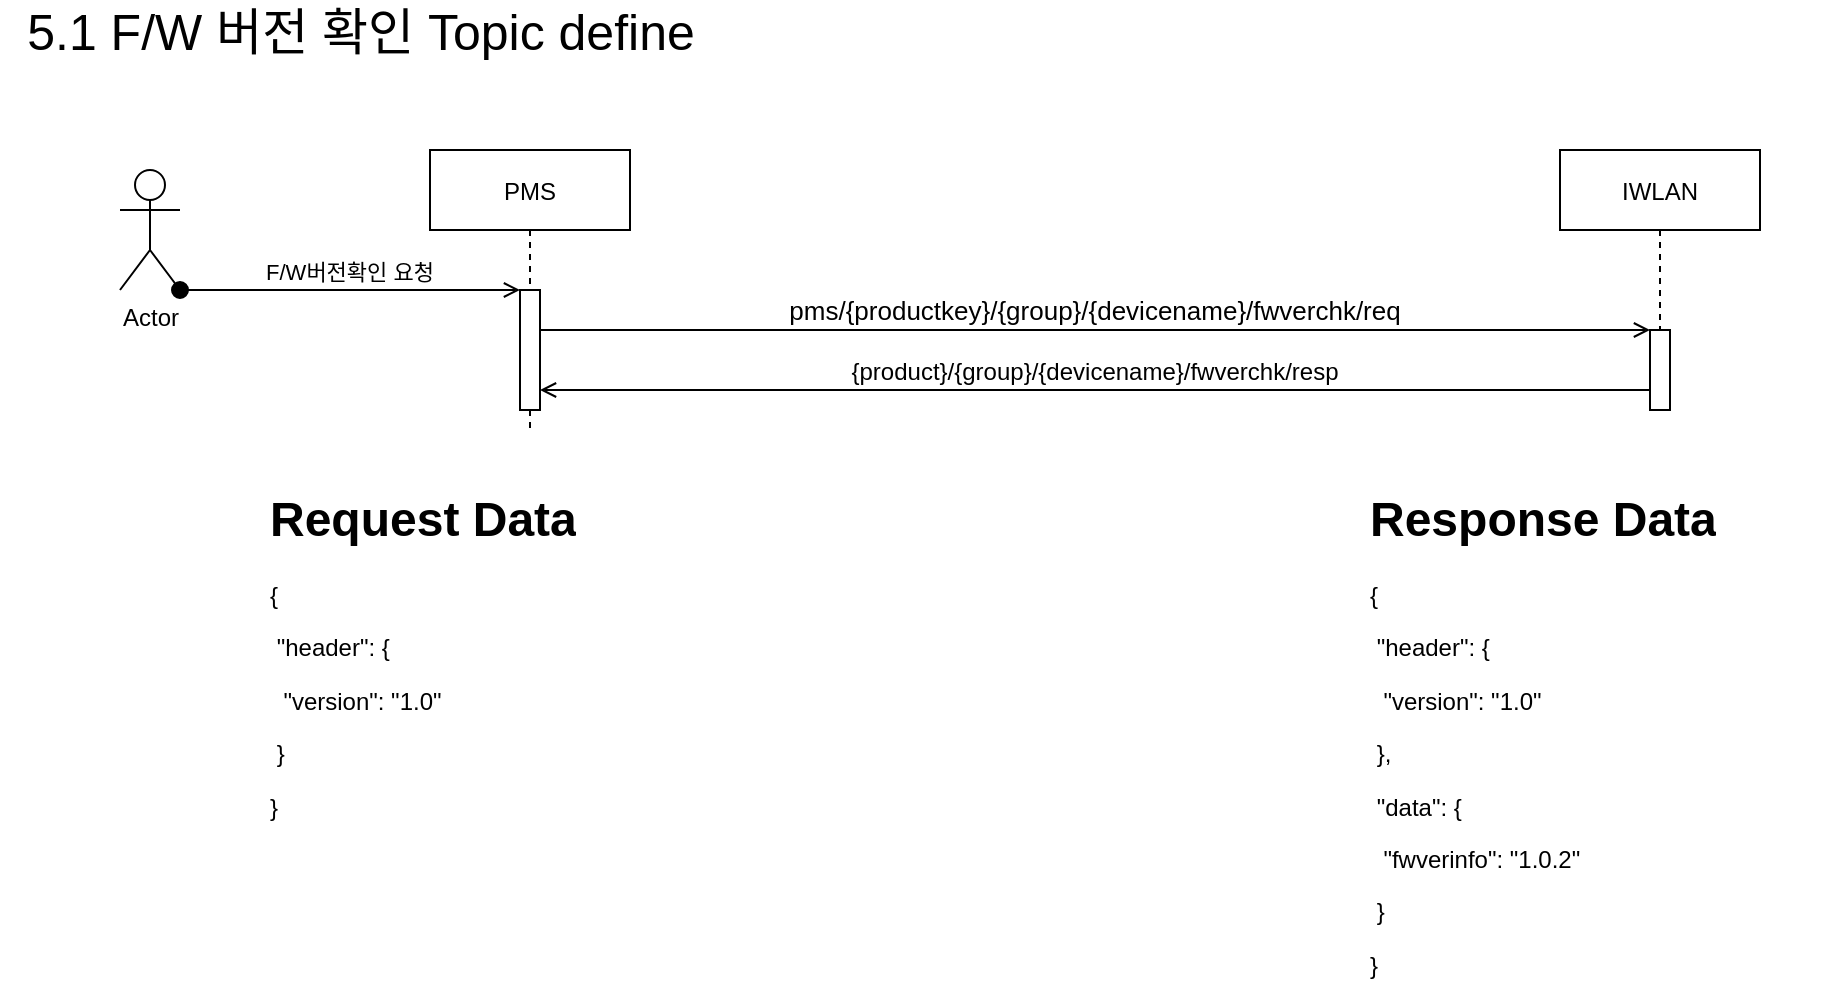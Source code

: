 <mxfile version="14.8.5" type="github" pages="2">
  <diagram id="kgpKYQtTHZ0yAKxKKP6v" name="5.1 F/W 버전 확인 Topic define">
    <mxGraphModel dx="1426" dy="815" grid="1" gridSize="10" guides="1" tooltips="1" connect="1" arrows="1" fold="1" page="1" pageScale="1" pageWidth="1169" pageHeight="827" math="0" shadow="0">
      <root>
        <mxCell id="0" />
        <mxCell id="1" parent="0" />
        <mxCell id="3nuBFxr9cyL0pnOWT2aG-1" value="PMS" style="shape=umlLifeline;perimeter=lifelinePerimeter;container=1;collapsible=0;recursiveResize=0;rounded=0;shadow=0;strokeWidth=1;" parent="1" vertex="1">
          <mxGeometry x="255" y="100" width="100" height="140" as="geometry" />
        </mxCell>
        <mxCell id="3nuBFxr9cyL0pnOWT2aG-2" value="" style="points=[];perimeter=orthogonalPerimeter;rounded=0;shadow=0;strokeWidth=1;" parent="3nuBFxr9cyL0pnOWT2aG-1" vertex="1">
          <mxGeometry x="45" y="70" width="10" height="60" as="geometry" />
        </mxCell>
        <mxCell id="3nuBFxr9cyL0pnOWT2aG-8" value="pms/{productkey}/{group}/{devicename}/fwverchk/req" style="verticalAlign=bottom;endArrow=open;entryX=0;entryY=0;shadow=0;strokeWidth=1;fontSize=13;fontStyle=0;endFill=0;" parent="1" edge="1">
          <mxGeometry relative="1" as="geometry">
            <mxPoint x="310" y="190.0" as="sourcePoint" />
            <mxPoint x="865" y="190.0" as="targetPoint" />
          </mxGeometry>
        </mxCell>
        <mxCell id="3nuBFxr9cyL0pnOWT2aG-9" value="{product}/{group}/{devicename}/fwverchk/resp" style="verticalAlign=bottom;endArrow=open;entryX=1;entryY=0;shadow=0;strokeWidth=1;fontSize=12;endFill=0;" parent="1" source="3nuBFxr9cyL0pnOWT2aG-6" edge="1">
          <mxGeometry relative="1" as="geometry">
            <mxPoint x="860" y="220" as="sourcePoint" />
            <mxPoint x="310" y="220" as="targetPoint" />
          </mxGeometry>
        </mxCell>
        <mxCell id="5kBYfJOK7Zqod7wVKw6P-1" value="Actor" style="shape=umlActor;verticalLabelPosition=bottom;verticalAlign=top;html=1;outlineConnect=0;" parent="1" vertex="1">
          <mxGeometry x="100" y="110" width="30" height="60" as="geometry" />
        </mxCell>
        <mxCell id="3nuBFxr9cyL0pnOWT2aG-3" value="F/W버전확인 요청" style="verticalAlign=bottom;startArrow=oval;endArrow=open;startSize=8;shadow=0;strokeWidth=1;exitX=1;exitY=1;exitDx=0;exitDy=0;exitPerimeter=0;endFill=0;" parent="1" source="5kBYfJOK7Zqod7wVKw6P-1" target="3nuBFxr9cyL0pnOWT2aG-2" edge="1">
          <mxGeometry relative="1" as="geometry">
            <mxPoint x="240" y="170" as="sourcePoint" />
          </mxGeometry>
        </mxCell>
        <mxCell id="5kBYfJOK7Zqod7wVKw6P-3" value="&lt;font style=&quot;font-size: 25px&quot;&gt;5.1 F/W 버전 확인 Topic define&lt;/font&gt;" style="text;html=1;align=center;verticalAlign=middle;resizable=0;points=[];autosize=1;strokeColor=none;" parent="1" vertex="1">
          <mxGeometry x="40" y="30" width="360" height="20" as="geometry" />
        </mxCell>
        <mxCell id="3nuBFxr9cyL0pnOWT2aG-5" value="IWLAN" style="shape=umlLifeline;perimeter=lifelinePerimeter;container=1;collapsible=0;recursiveResize=0;rounded=0;shadow=0;strokeWidth=1;" parent="1" vertex="1">
          <mxGeometry x="820" y="100" width="100" height="130" as="geometry" />
        </mxCell>
        <mxCell id="3nuBFxr9cyL0pnOWT2aG-6" value="" style="points=[];perimeter=orthogonalPerimeter;rounded=0;shadow=0;strokeWidth=1;" parent="3nuBFxr9cyL0pnOWT2aG-5" vertex="1">
          <mxGeometry x="45" y="90" width="10" height="40" as="geometry" />
        </mxCell>
        <mxCell id="5kBYfJOK7Zqod7wVKw6P-7" value="&lt;h1&gt;Request Data&lt;/h1&gt;&lt;p&gt;{&lt;/p&gt;&lt;p&gt;&lt;span&gt;	&lt;/span&gt;&lt;span&gt;	&lt;/span&gt;&lt;span style=&quot;white-space: pre&quot;&gt;	&lt;/span&gt;&quot;header&quot;: {&lt;/p&gt;&lt;p&gt;&lt;span&gt;		&lt;/span&gt;&lt;span&gt;	&lt;/span&gt;&lt;span&gt;	&lt;/span&gt;&lt;span style=&quot;white-space: pre&quot;&gt;	&lt;/span&gt;&lt;span style=&quot;white-space: pre&quot;&gt;	&lt;/span&gt;&quot;version&quot;: &quot;1.0&quot;&lt;/p&gt;&lt;p&gt;&lt;span&gt;	&lt;/span&gt;&lt;span&gt;	&lt;/span&gt;&lt;span style=&quot;white-space: pre&quot;&gt;	&lt;/span&gt;}&lt;/p&gt;&lt;p&gt;}&lt;/p&gt;" style="text;html=1;strokeColor=none;fillColor=none;spacing=5;spacingTop=-20;whiteSpace=wrap;overflow=hidden;rounded=0;fontSize=12;" parent="1" vertex="1">
          <mxGeometry x="170" y="265" width="230" height="185" as="geometry" />
        </mxCell>
        <mxCell id="5kBYfJOK7Zqod7wVKw6P-8" value="&lt;h1&gt;Response Data&lt;/h1&gt;&lt;p&gt;&lt;/p&gt;&lt;span&gt;&lt;p&gt;{&lt;/p&gt;&lt;p&gt;&lt;span&gt;&lt;span style=&quot;white-space: pre&quot;&gt;	&lt;/span&gt;&quot;header&quot;: {&lt;/span&gt;&lt;br&gt;&lt;/p&gt;&lt;p&gt;&lt;span&gt;&lt;span style=&quot;white-space: pre&quot;&gt;	&lt;span style=&quot;white-space: pre&quot;&gt;	&lt;/span&gt;&lt;/span&gt;&quot;version&quot;: &quot;1.0&quot;&lt;/span&gt;&lt;br&gt;&lt;/p&gt;&lt;p&gt;&lt;span&gt;&lt;span style=&quot;white-space: pre&quot;&gt;	&lt;/span&gt;},&lt;/span&gt;&lt;br&gt;&lt;/p&gt;&lt;p&gt;&lt;span&gt;&lt;span style=&quot;white-space: pre&quot;&gt;	&lt;/span&gt;&quot;data&quot;: {&lt;/span&gt;&lt;/p&gt;&lt;p&gt;&lt;span&gt;&lt;span style=&quot;white-space: pre&quot;&gt;	&lt;span style=&quot;white-space: pre&quot;&gt;	&lt;/span&gt;&quot;&lt;/span&gt;&lt;/span&gt;&lt;span&gt;fwverinfo&quot;: &quot;1.0.2&quot;&lt;/span&gt;&lt;/p&gt;&lt;p&gt;&lt;span&gt;	&lt;/span&gt;&lt;span style=&quot;white-space: pre&quot;&gt;	&lt;/span&gt;}&lt;/p&gt;&lt;p&gt;}&lt;/p&gt;&lt;/span&gt;" style="text;html=1;strokeColor=none;fillColor=none;spacing=5;spacingTop=-20;whiteSpace=wrap;overflow=hidden;rounded=0;fontSize=12;" parent="1" vertex="1">
          <mxGeometry x="720" y="265" width="240" height="255" as="geometry" />
        </mxCell>
      </root>
    </mxGraphModel>
  </diagram>
  <diagram id="U9TsFrNqbL_BJm1C6WAU" name="5.4 F/W 업데이트 Topic define">
    <mxGraphModel dx="1426" dy="815" grid="1" gridSize="10" guides="1" tooltips="1" connect="1" arrows="1" fold="1" page="1" pageScale="1" pageWidth="1169" pageHeight="827" math="0" shadow="0">
      <root>
        <mxCell id="xE-kRRZ_xSgWLuXI9ASr-0" />
        <mxCell id="xE-kRRZ_xSgWLuXI9ASr-1" parent="xE-kRRZ_xSgWLuXI9ASr-0" />
        <mxCell id="xE-kRRZ_xSgWLuXI9ASr-2" value="PMS" style="shape=umlLifeline;perimeter=lifelinePerimeter;container=1;collapsible=0;recursiveResize=0;rounded=0;shadow=0;strokeWidth=1;" vertex="1" parent="xE-kRRZ_xSgWLuXI9ASr-1">
          <mxGeometry x="255" y="100" width="100" height="260" as="geometry" />
        </mxCell>
        <mxCell id="xE-kRRZ_xSgWLuXI9ASr-3" value="" style="points=[];perimeter=orthogonalPerimeter;rounded=0;shadow=0;strokeWidth=1;" vertex="1" parent="xE-kRRZ_xSgWLuXI9ASr-2">
          <mxGeometry x="45" y="70" width="10" height="180" as="geometry" />
        </mxCell>
        <mxCell id="xE-kRRZ_xSgWLuXI9ASr-4" value="pms/{productkey}/{group}/{devicename}/fwupdate/req" style="verticalAlign=bottom;endArrow=open;entryX=0;entryY=0;shadow=0;strokeWidth=1;fontSize=13;fontStyle=0;endFill=0;" edge="1" parent="xE-kRRZ_xSgWLuXI9ASr-1">
          <mxGeometry relative="1" as="geometry">
            <mxPoint x="310" y="190" as="sourcePoint" />
            <mxPoint x="865" y="190" as="targetPoint" />
          </mxGeometry>
        </mxCell>
        <mxCell id="xE-kRRZ_xSgWLuXI9ASr-5" value="{product}/{group}/{devicename}/fwupdate/resp (start)" style="verticalAlign=bottom;endArrow=open;entryX=1;entryY=0;shadow=0;strokeWidth=1;fontSize=12;endFill=0;" edge="1" parent="xE-kRRZ_xSgWLuXI9ASr-1" source="xE-kRRZ_xSgWLuXI9ASr-10">
          <mxGeometry relative="1" as="geometry">
            <mxPoint x="860" y="220" as="sourcePoint" />
            <mxPoint x="310" y="220" as="targetPoint" />
          </mxGeometry>
        </mxCell>
        <mxCell id="xE-kRRZ_xSgWLuXI9ASr-6" value="Actor" style="shape=umlActor;verticalLabelPosition=bottom;verticalAlign=top;html=1;outlineConnect=0;" vertex="1" parent="xE-kRRZ_xSgWLuXI9ASr-1">
          <mxGeometry x="100" y="110" width="30" height="60" as="geometry" />
        </mxCell>
        <mxCell id="xE-kRRZ_xSgWLuXI9ASr-7" value="F/W 업데이트 요청" style="verticalAlign=bottom;startArrow=oval;endArrow=open;startSize=8;shadow=0;strokeWidth=1;exitX=1;exitY=1;exitDx=0;exitDy=0;exitPerimeter=0;endFill=0;" edge="1" parent="xE-kRRZ_xSgWLuXI9ASr-1" source="xE-kRRZ_xSgWLuXI9ASr-6" target="xE-kRRZ_xSgWLuXI9ASr-3">
          <mxGeometry relative="1" as="geometry">
            <mxPoint x="240" y="170" as="sourcePoint" />
          </mxGeometry>
        </mxCell>
        <mxCell id="xE-kRRZ_xSgWLuXI9ASr-8" value="&lt;font style=&quot;font-size: 25px&quot;&gt;5.4 F/W 업데이트 Topic define&lt;/font&gt;" style="text;html=1;align=center;verticalAlign=middle;resizable=0;points=[];autosize=1;strokeColor=none;" vertex="1" parent="xE-kRRZ_xSgWLuXI9ASr-1">
          <mxGeometry x="50" y="30" width="340" height="20" as="geometry" />
        </mxCell>
        <mxCell id="xE-kRRZ_xSgWLuXI9ASr-9" value="IWLAN" style="shape=umlLifeline;perimeter=lifelinePerimeter;container=1;collapsible=0;recursiveResize=0;rounded=0;shadow=0;strokeWidth=1;" vertex="1" parent="xE-kRRZ_xSgWLuXI9ASr-1">
          <mxGeometry x="820" y="100" width="100" height="290" as="geometry" />
        </mxCell>
        <mxCell id="RVd04qsZzWlhASqUx1ZP-3" value="" style="endArrow=classic;html=1;exitX=-0.1;exitY=0.51;exitDx=0;exitDy=0;exitPerimeter=0;" edge="1" parent="xE-kRRZ_xSgWLuXI9ASr-9">
          <mxGeometry width="50" height="50" relative="1" as="geometry">
            <mxPoint x="48" y="192" as="sourcePoint" />
            <mxPoint x="53.5" y="230" as="targetPoint" />
            <Array as="points">
              <mxPoint x="114" y="192" />
              <mxPoint x="114" y="230" />
              <mxPoint x="74" y="230" />
            </Array>
          </mxGeometry>
        </mxCell>
        <mxCell id="RVd04qsZzWlhASqUx1ZP-4" value="재부팅중" style="edgeLabel;html=1;align=center;verticalAlign=middle;resizable=0;points=[];" vertex="1" connectable="0" parent="RVd04qsZzWlhASqUx1ZP-3">
          <mxGeometry x="0.082" y="3" relative="1" as="geometry">
            <mxPoint as="offset" />
          </mxGeometry>
        </mxCell>
        <mxCell id="xE-kRRZ_xSgWLuXI9ASr-10" value="" style="points=[];perimeter=orthogonalPerimeter;rounded=0;shadow=0;strokeWidth=1;" vertex="1" parent="xE-kRRZ_xSgWLuXI9ASr-9">
          <mxGeometry x="45" y="90" width="10" height="160" as="geometry" />
        </mxCell>
        <mxCell id="xE-kRRZ_xSgWLuXI9ASr-11" value="&lt;h1&gt;Request Data&lt;/h1&gt;&lt;p&gt;{&lt;/p&gt;&lt;p&gt;&lt;span&gt; &lt;/span&gt;&lt;span&gt;	&lt;/span&gt;&lt;span style=&quot;white-space: pre&quot;&gt;	&lt;/span&gt;&quot;header&quot;:{&lt;br&gt;&lt;/p&gt;&lt;p&gt;&lt;span&gt; &lt;/span&gt;&lt;span&gt; &lt;/span&gt;&lt;span&gt;	&lt;/span&gt;&lt;span&gt;	&lt;/span&gt;&lt;span style=&quot;white-space: pre&quot;&gt;	&lt;/span&gt;&lt;span style=&quot;white-space: pre&quot;&gt;	&lt;/span&gt;&quot;version&quot;:&quot;1.0&quot;&lt;/p&gt;&lt;p&gt;&lt;span&gt; &lt;/span&gt;&lt;span&gt;	&lt;/span&gt;&lt;span style=&quot;white-space: pre&quot;&gt;	&lt;/span&gt;},&lt;br&gt;&lt;/p&gt;&lt;p&gt;&lt;span&gt;	&lt;/span&gt;&lt;span style=&quot;white-space: pre&quot;&gt;	&lt;/span&gt;&quot;data&quot;:{&lt;/p&gt;&lt;p&gt;&lt;span&gt;	&lt;/span&gt;&lt;span&gt;	&lt;/span&gt;&lt;span style=&quot;white-space: pre&quot;&gt;	&lt;/span&gt;&lt;span style=&quot;white-space: pre&quot;&gt;	&lt;/span&gt;&quot;url&quot;:&quot;http://www.openss7.org/repos/tarballs/image103.tgz&quot;&lt;br&gt;&lt;/p&gt;&lt;p&gt;&lt;span&gt;	&lt;/span&gt;&lt;span style=&quot;white-space: pre&quot;&gt;	&lt;/span&gt;}&lt;/p&gt;&lt;p&gt;}&lt;/p&gt;" style="text;html=1;strokeColor=none;fillColor=none;spacing=5;spacingTop=-20;whiteSpace=wrap;overflow=hidden;rounded=0;fontSize=12;" vertex="1" parent="xE-kRRZ_xSgWLuXI9ASr-1">
          <mxGeometry x="140" y="415" width="430" height="295" as="geometry" />
        </mxCell>
        <mxCell id="xE-kRRZ_xSgWLuXI9ASr-12" value="&lt;h1&gt;Response Data&lt;/h1&gt;&lt;p&gt;{&lt;/p&gt;&lt;p&gt;&lt;span style=&quot;white-space: pre&quot;&gt; &lt;span style=&quot;white-space: pre&quot;&gt;	&lt;/span&gt;&lt;/span&gt;&quot;header&quot;:{&lt;br&gt;&lt;/p&gt;&lt;p&gt;&lt;span style=&quot;white-space: pre&quot;&gt; &lt;/span&gt;&lt;span style=&quot;white-space: pre&quot;&gt; &lt;span style=&quot;white-space: pre&quot;&gt;	&lt;/span&gt;&lt;span style=&quot;white-space: pre&quot;&gt;	&lt;/span&gt;&lt;/span&gt;&quot;version&quot;:&quot;1.0&quot;&lt;/p&gt;&lt;p&gt;&lt;span style=&quot;white-space: pre&quot;&gt; &lt;span style=&quot;white-space: pre&quot;&gt;	&lt;/span&gt;&lt;/span&gt;},&lt;br&gt;&lt;/p&gt;&lt;p&gt;&lt;span style=&quot;white-space: pre&quot;&gt;	&lt;/span&gt;&quot;data&quot;:{&lt;/p&gt;&lt;p&gt;&lt;span style=&quot;white-space: pre&quot;&gt;	&lt;/span&gt;&lt;span style=&quot;white-space: pre&quot;&gt;	&lt;/span&gt;&quot;progress&quot;:&quot;start&quot;&lt;br&gt;&lt;/p&gt;&lt;p&gt;&lt;span style=&quot;white-space: pre&quot;&gt;	&lt;/span&gt;}&lt;/p&gt;&lt;p&gt;}&lt;/p&gt;" style="text;html=1;strokeColor=none;fillColor=none;spacing=5;spacingTop=-20;whiteSpace=wrap;overflow=hidden;rounded=0;fontSize=12;" vertex="1" parent="xE-kRRZ_xSgWLuXI9ASr-1">
          <mxGeometry x="720" y="415" width="330" height="255" as="geometry" />
        </mxCell>
        <mxCell id="b1rEp1miTiUdh2nNgBxI-0" style="edgeStyle=orthogonalEdgeStyle;rounded=0;orthogonalLoop=1;jettySize=auto;html=1;dashed=1;endArrow=none;endFill=0;" edge="1" parent="xE-kRRZ_xSgWLuXI9ASr-1" source="xE-kRRZ_xSgWLuXI9ASr-3">
          <mxGeometry relative="1" as="geometry">
            <mxPoint x="305" y="380" as="targetPoint" />
          </mxGeometry>
        </mxCell>
        <mxCell id="RVd04qsZzWlhASqUx1ZP-0" value="&lt;font style=&quot;font-size: 13px&quot;&gt;Response Data 안에 progress 항목의 값은 아래와 같음.&lt;br&gt;&lt;div&gt;&lt;span&gt;start&lt;span style=&quot;white-space: pre&quot;&gt;	&lt;/span&gt;&lt;span style=&quot;white-space: pre&quot;&gt;	&lt;/span&gt;: 전달받은 url 로부터 이미지 다운을 시작함을 의미&lt;/span&gt;&lt;/div&gt;&lt;div&gt;&lt;span&gt;flashing&lt;span style=&quot;white-space: pre&quot;&gt;	&lt;/span&gt;: 다운 받은 이미지의 무결성 체크 후 flash에 write 함을 의미&lt;/span&gt;&lt;/div&gt;&lt;div&gt;&lt;span&gt;reboot&lt;span style=&quot;white-space: pre&quot;&gt;	&lt;/span&gt;: flash write가 끝났음을 의미&lt;/span&gt;&lt;/div&gt;&lt;div&gt;finish&lt;span style=&quot;white-space: pre&quot;&gt;	&lt;/span&gt;: rebooting이 끝나고 fw update가 마무리 됨을 의미&lt;/div&gt;&lt;/font&gt;" style="rounded=0;whiteSpace=wrap;html=1;align=left;" vertex="1" parent="xE-kRRZ_xSgWLuXI9ASr-1">
          <mxGeometry x="680" y="670" width="440" height="90" as="geometry" />
        </mxCell>
        <mxCell id="RVd04qsZzWlhASqUx1ZP-1" value="{product}/{group}/{devicename}/fwupdate/resp (flashing)" style="verticalAlign=bottom;endArrow=open;entryX=1;entryY=0;shadow=0;strokeWidth=1;fontSize=12;endFill=0;" edge="1" parent="xE-kRRZ_xSgWLuXI9ASr-1">
          <mxGeometry relative="1" as="geometry">
            <mxPoint x="865" y="250" as="sourcePoint" />
            <mxPoint x="310" y="250" as="targetPoint" />
          </mxGeometry>
        </mxCell>
        <mxCell id="RVd04qsZzWlhASqUx1ZP-2" value="{product}/{group}/{devicename}/fwupdate/resp (reboot)" style="verticalAlign=bottom;endArrow=open;entryX=1;entryY=0;shadow=0;strokeWidth=1;fontSize=12;endFill=0;" edge="1" parent="xE-kRRZ_xSgWLuXI9ASr-1">
          <mxGeometry relative="1" as="geometry">
            <mxPoint x="865" y="280" as="sourcePoint" />
            <mxPoint x="310" y="280" as="targetPoint" />
          </mxGeometry>
        </mxCell>
        <mxCell id="RVd04qsZzWlhASqUx1ZP-5" value="{product}/{group}/{devicename}/fwupdate/resp (finish)" style="verticalAlign=bottom;endArrow=open;entryX=1;entryY=0;shadow=0;strokeWidth=1;fontSize=12;endFill=0;" edge="1" parent="xE-kRRZ_xSgWLuXI9ASr-1">
          <mxGeometry relative="1" as="geometry">
            <mxPoint x="865" y="350" as="sourcePoint" />
            <mxPoint x="310" y="350" as="targetPoint" />
          </mxGeometry>
        </mxCell>
      </root>
    </mxGraphModel>
  </diagram>
</mxfile>
